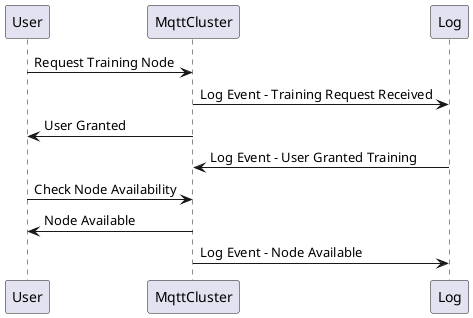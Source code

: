 @startuml User_Request_And_Availability

participant "User" as User
participant "MqttCluster" as MqttCluster
participant "Log" as Log

User -> MqttCluster: Request Training Node
MqttCluster -> Log: Log Event - Training Request Received
MqttCluster -> User: User Granted
Log -> MqttCluster: Log Event - User Granted Training

User -> MqttCluster: Check Node Availability
MqttCluster -> User: Node Available
MqttCluster -> Log: Log Event - Node Available

@enduml

